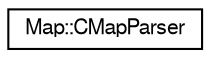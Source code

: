 digraph "Representación gráfica de la clase"
{
  edge [fontname="FreeSans",fontsize="10",labelfontname="FreeSans",labelfontsize="10"];
  node [fontname="FreeSans",fontsize="10",shape=record];
  rankdir="LR";
  Node1 [label="Map::CMapParser",height=0.2,width=0.4,color="black", fillcolor="white", style="filled",URL="$class_map_1_1_c_map_parser.html",tooltip="La clase CMapParser reune todos los componentes necesarios para el parseo de un mapa. "];
}
